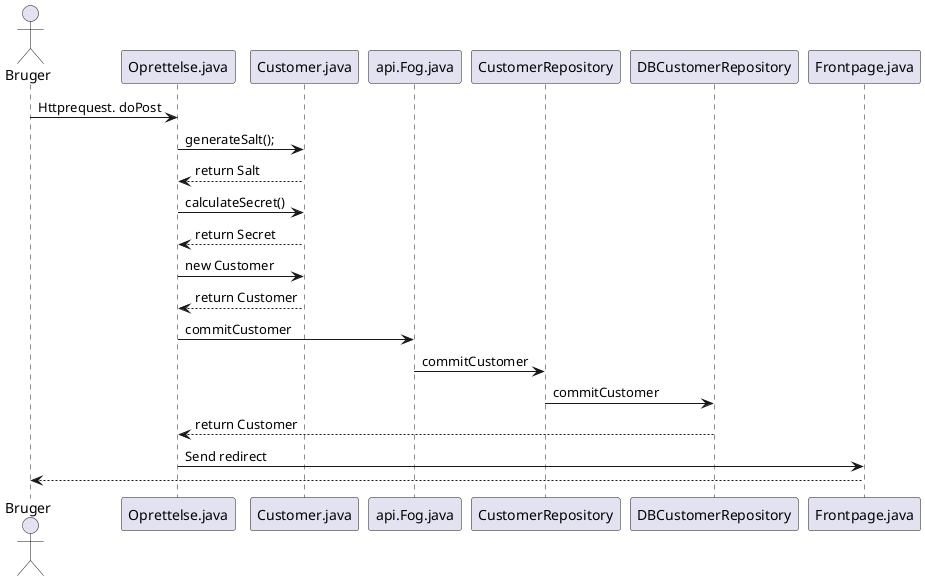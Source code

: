 @startuml

actor "Bruger"
Bruger -> Oprettelse.java: Httprequest. doPost

Oprettelse.java -> Customer.java: generateSalt();
Oprettelse.java <-- Customer.java: return Salt
Oprettelse.java -> Customer.java: calculateSecret()
Oprettelse.java <-- Customer.java: return Secret


Oprettelse.java -> Customer.java: new Customer

Oprettelse.java <-- Customer.java: return Customer
Oprettelse.java -> api.Fog.java: commitCustomer
api.Fog.java -> CustomerRepository: commitCustomer
CustomerRepository -> DBCustomerRepository: commitCustomer

DBCustomerRepository --> Oprettelse.java: return Customer
Frontpage.java <- Oprettelse.java: Send redirect
Frontpage.java --> Bruger


@enduml

